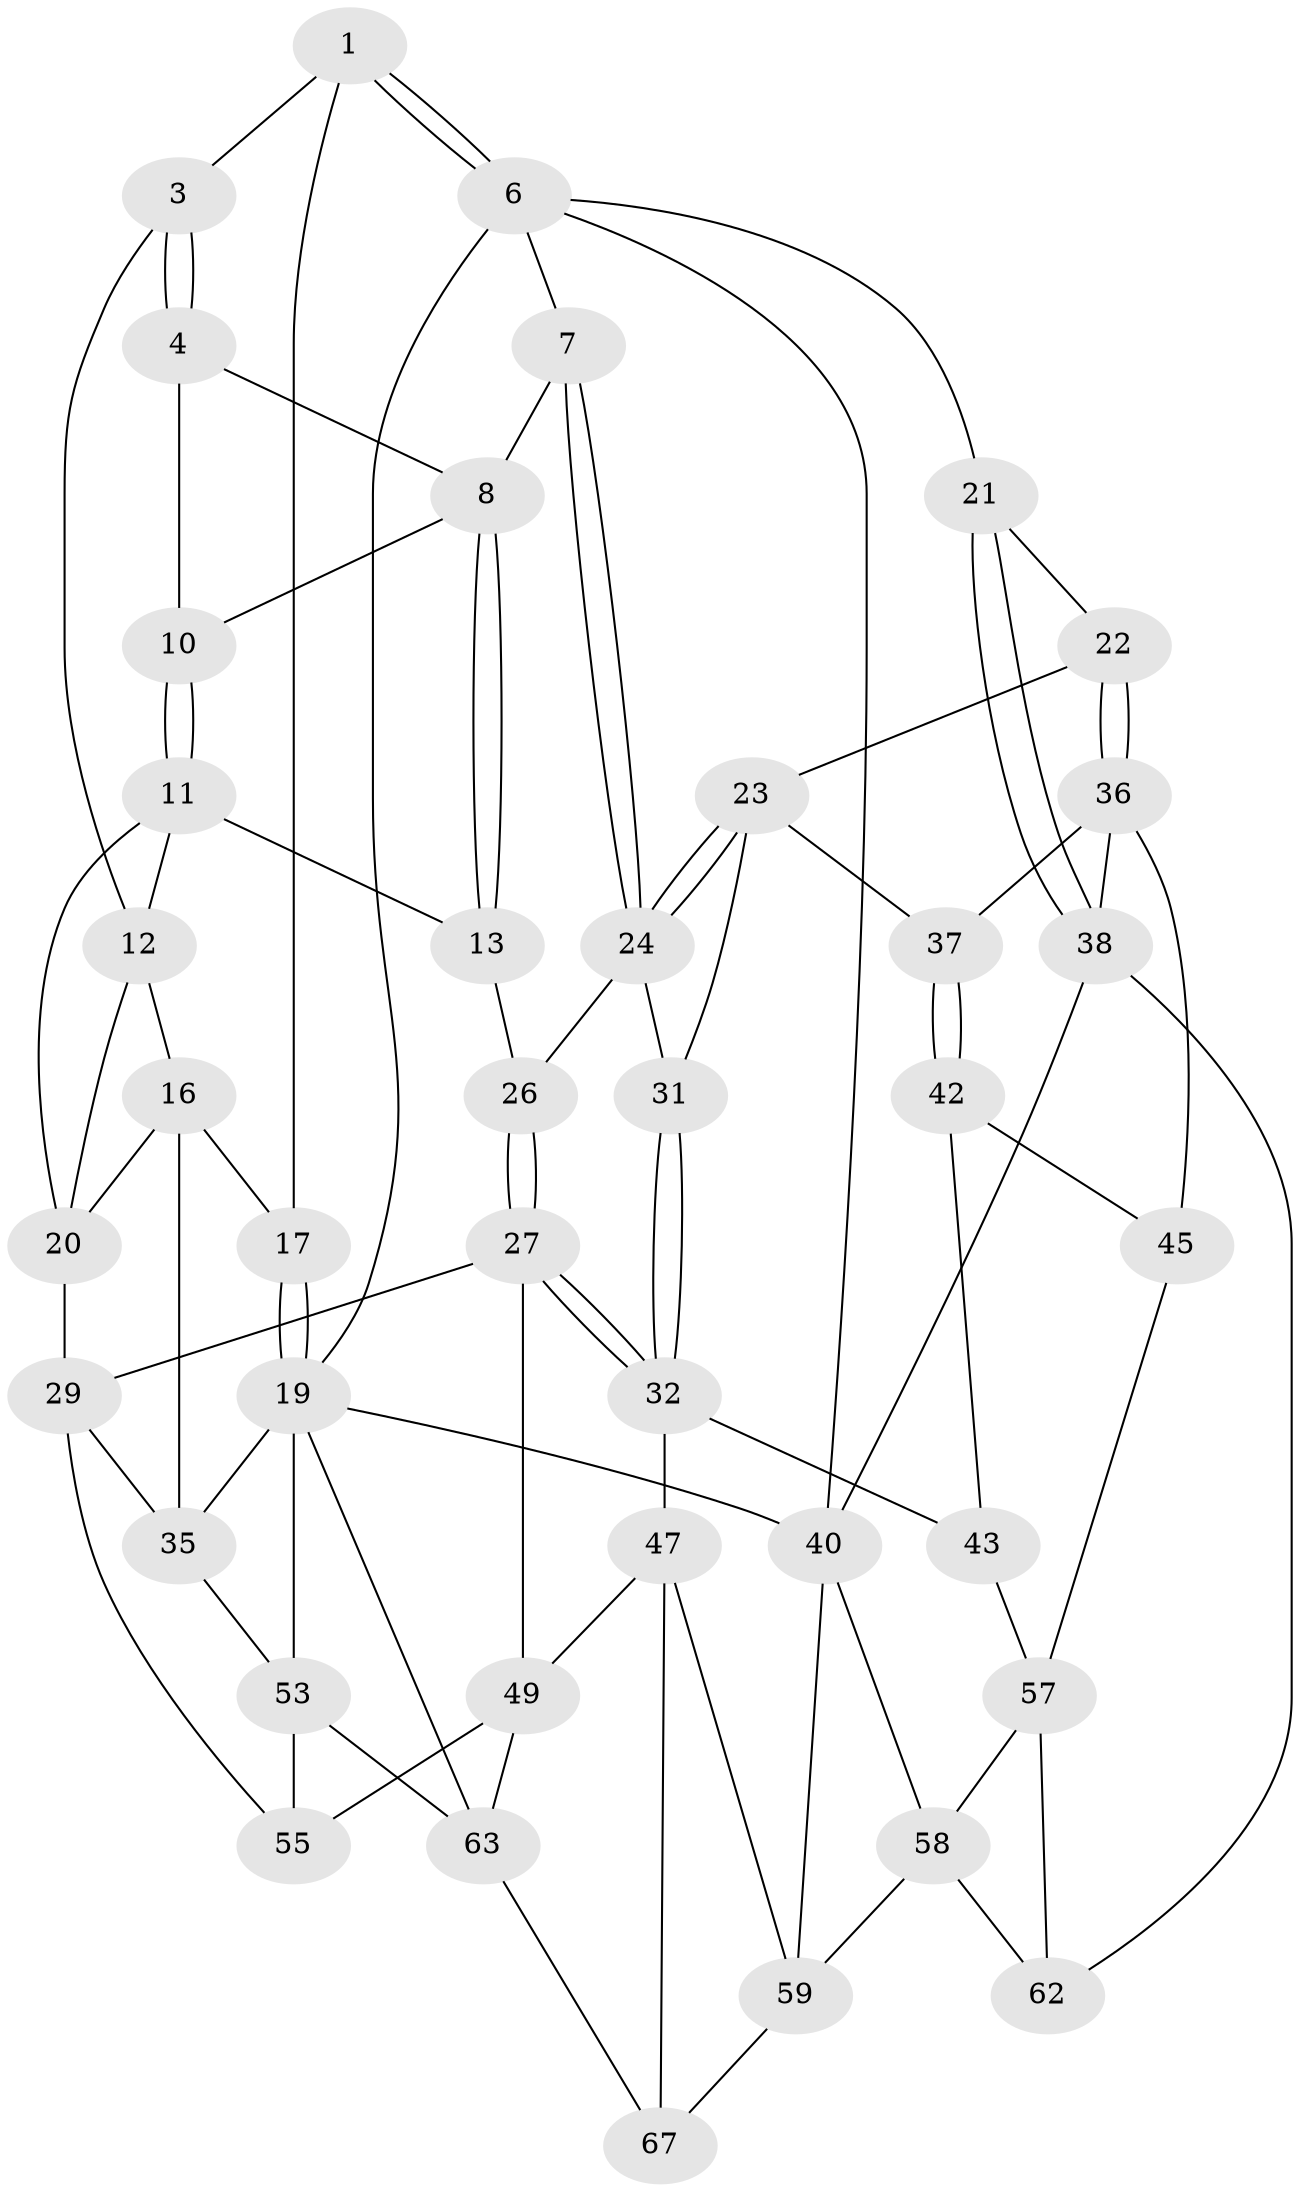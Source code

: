 // Generated by graph-tools (version 1.1) at 2025/52/02/27/25 19:52:39]
// undirected, 41 vertices, 88 edges
graph export_dot {
graph [start="1"]
  node [color=gray90,style=filled];
  1 [pos="+0.5316046511029102+0",super="+2"];
  3 [pos="+0+0"];
  4 [pos="+0.3893156774876376+0.059457495906167515",super="+5"];
  6 [pos="+0.957560577816523+0",super="+18"];
  7 [pos="+0.8582614639352695+0"];
  8 [pos="+0.5397209230635103+0.20311524314469181",super="+9"];
  10 [pos="+0.3960624260982023+0.07660735880926361"];
  11 [pos="+0.37161011016305273+0.17338670097430972",super="+14"];
  12 [pos="+0.06908035431200991+0",super="+15"];
  13 [pos="+0.5221433487508326+0.23867122693728485"];
  16 [pos="+0.018121204906874046+0.0941219110257702",super="+34"];
  17 [pos="+0+0"];
  19 [pos="+0+0",super="+54"];
  20 [pos="+0.330301882900881+0.30864323335626975",super="+30"];
  21 [pos="+1+0.22691519546289213"];
  22 [pos="+0.8801718187647789+0.3852001555197867"];
  23 [pos="+0.8388272148526686+0.3786613406180506",super="+33"];
  24 [pos="+0.7804353868069224+0.3263005709697966",super="+25"];
  26 [pos="+0.5345788124111241+0.25440948188952517"];
  27 [pos="+0.5470180174001141+0.5260551149673366",super="+28"];
  29 [pos="+0.2683538809142328+0.4705840693673604",super="+51"];
  31 [pos="+0.6385466448716505+0.5079402414381692"];
  32 [pos="+0.5860542892507997+0.546874357713278",super="+44"];
  35 [pos="+0+0.43761200122929067",super="+52"];
  36 [pos="+0.9472468489194242+0.524346203672653",super="+39"];
  37 [pos="+0.8164107605783381+0.5532016683126042"];
  38 [pos="+1+0.6199958107508502",super="+41"];
  40 [pos="+1+1",super="+65"];
  42 [pos="+0.8113626807237737+0.6322584638391183",super="+46"];
  43 [pos="+0.6304129613282674+0.6307824061218156",super="+56"];
  45 [pos="+0.9234647516942299+0.7168173626475131"];
  47 [pos="+0.5311155724775666+0.812057707138787",super="+48"];
  49 [pos="+0.47306151065650803+0.8326035979374377",super="+50"];
  53 [pos="+0+1",super="+61"];
  55 [pos="+0.22656336430164775+0.6499393945117489"];
  57 [pos="+0.735653432296745+0.7910675953954892",super="+60"];
  58 [pos="+0.6808486277320397+0.8408067094062944",super="+64"];
  59 [pos="+0.6467396795593378+0.8481892172113907",super="+66"];
  62 [pos="+0.895497636977413+0.890352923324154"];
  63 [pos="+0.3195002093069786+0.9051089725656128",super="+68"];
  67 [pos="+0.518841807194757+1"];
  1 -- 6;
  1 -- 6;
  1 -- 3;
  1 -- 17;
  3 -- 4;
  3 -- 4;
  3 -- 12;
  4 -- 10;
  4 -- 8;
  6 -- 7;
  6 -- 40;
  6 -- 19;
  6 -- 21;
  7 -- 8;
  7 -- 24;
  7 -- 24;
  8 -- 13;
  8 -- 13;
  8 -- 10;
  10 -- 11;
  10 -- 11;
  11 -- 12;
  11 -- 20;
  11 -- 13;
  12 -- 16;
  12 -- 20;
  13 -- 26;
  16 -- 17;
  16 -- 35;
  16 -- 20;
  17 -- 19;
  17 -- 19;
  19 -- 35;
  19 -- 40;
  19 -- 53;
  19 -- 63;
  20 -- 29;
  21 -- 22;
  21 -- 38;
  21 -- 38;
  22 -- 23;
  22 -- 36;
  22 -- 36;
  23 -- 24;
  23 -- 24;
  23 -- 31;
  23 -- 37;
  24 -- 26;
  24 -- 31;
  26 -- 27;
  26 -- 27;
  27 -- 32;
  27 -- 32;
  27 -- 29;
  27 -- 49;
  29 -- 55;
  29 -- 35;
  31 -- 32;
  31 -- 32;
  32 -- 43;
  32 -- 47;
  35 -- 53;
  36 -- 37;
  36 -- 45;
  36 -- 38;
  37 -- 42;
  37 -- 42;
  38 -- 40;
  38 -- 62;
  40 -- 58;
  40 -- 59;
  42 -- 43 [weight=2];
  42 -- 45;
  43 -- 57;
  45 -- 57;
  47 -- 59;
  47 -- 49;
  47 -- 67;
  49 -- 63;
  49 -- 55;
  53 -- 63;
  53 -- 55;
  57 -- 58;
  57 -- 62;
  58 -- 59;
  58 -- 62;
  59 -- 67;
  63 -- 67;
}
